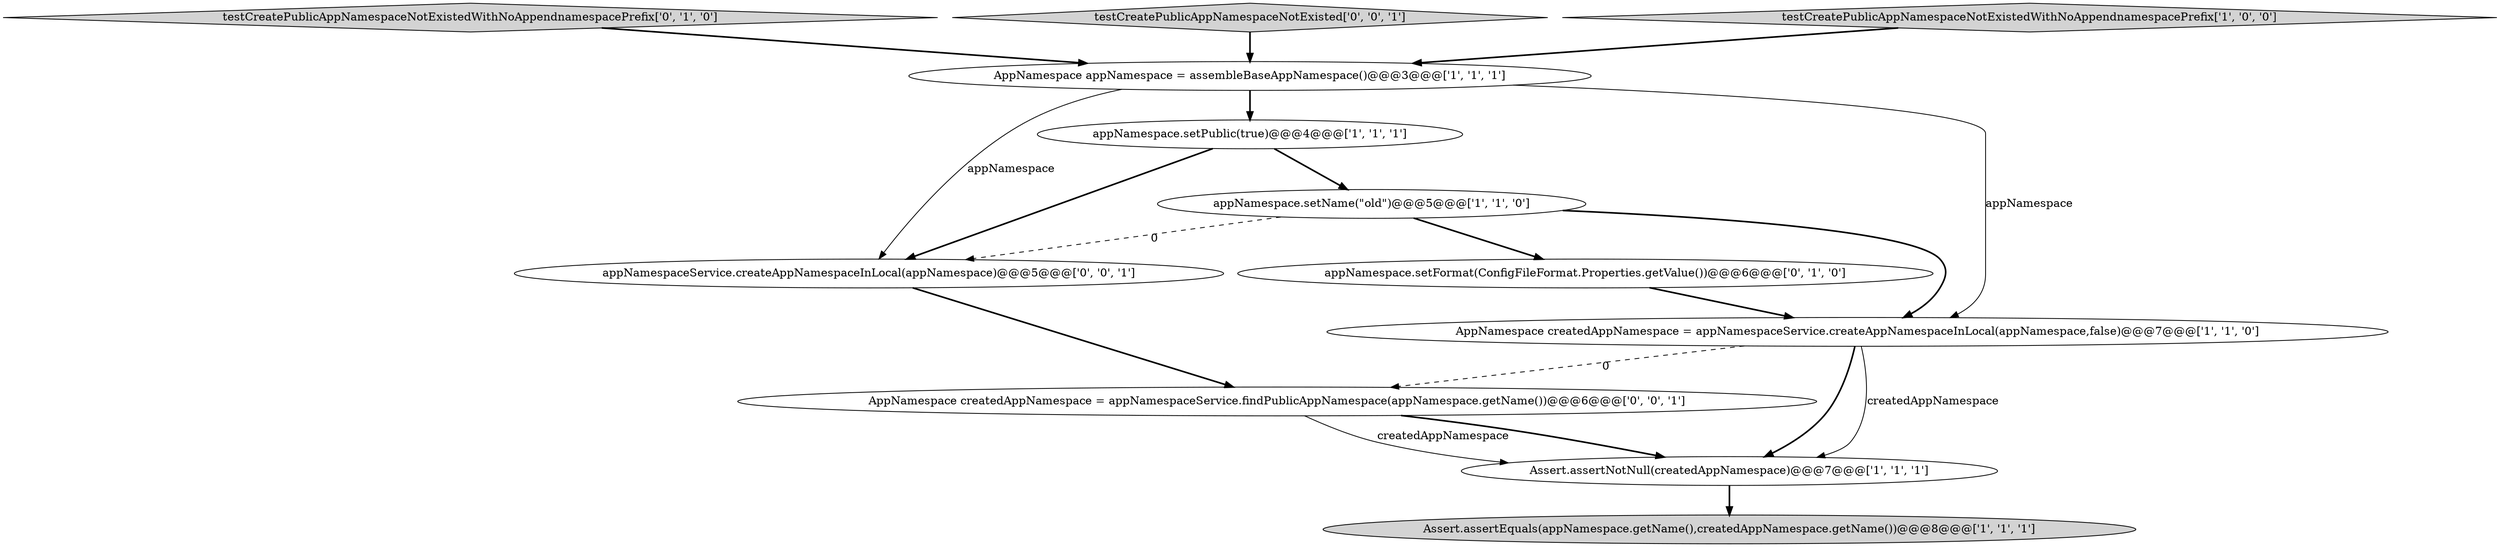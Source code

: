 digraph {
7 [style = filled, label = "testCreatePublicAppNamespaceNotExistedWithNoAppendnamespacePrefix['0', '1', '0']", fillcolor = lightgray, shape = diamond image = "AAA0AAABBB2BBB"];
9 [style = filled, label = "testCreatePublicAppNamespaceNotExisted['0', '0', '1']", fillcolor = lightgray, shape = diamond image = "AAA0AAABBB3BBB"];
10 [style = filled, label = "AppNamespace createdAppNamespace = appNamespaceService.findPublicAppNamespace(appNamespace.getName())@@@6@@@['0', '0', '1']", fillcolor = white, shape = ellipse image = "AAA0AAABBB3BBB"];
4 [style = filled, label = "testCreatePublicAppNamespaceNotExistedWithNoAppendnamespacePrefix['1', '0', '0']", fillcolor = lightgray, shape = diamond image = "AAA0AAABBB1BBB"];
8 [style = filled, label = "appNamespace.setFormat(ConfigFileFormat.Properties.getValue())@@@6@@@['0', '1', '0']", fillcolor = white, shape = ellipse image = "AAA1AAABBB2BBB"];
1 [style = filled, label = "Assert.assertNotNull(createdAppNamespace)@@@7@@@['1', '1', '1']", fillcolor = white, shape = ellipse image = "AAA0AAABBB1BBB"];
3 [style = filled, label = "Assert.assertEquals(appNamespace.getName(),createdAppNamespace.getName())@@@8@@@['1', '1', '1']", fillcolor = lightgray, shape = ellipse image = "AAA0AAABBB1BBB"];
5 [style = filled, label = "appNamespace.setPublic(true)@@@4@@@['1', '1', '1']", fillcolor = white, shape = ellipse image = "AAA0AAABBB1BBB"];
6 [style = filled, label = "AppNamespace createdAppNamespace = appNamespaceService.createAppNamespaceInLocal(appNamespace,false)@@@7@@@['1', '1', '0']", fillcolor = white, shape = ellipse image = "AAA0AAABBB1BBB"];
11 [style = filled, label = "appNamespaceService.createAppNamespaceInLocal(appNamespace)@@@5@@@['0', '0', '1']", fillcolor = white, shape = ellipse image = "AAA0AAABBB3BBB"];
0 [style = filled, label = "AppNamespace appNamespace = assembleBaseAppNamespace()@@@3@@@['1', '1', '1']", fillcolor = white, shape = ellipse image = "AAA0AAABBB1BBB"];
2 [style = filled, label = "appNamespace.setName(\"old\")@@@5@@@['1', '1', '0']", fillcolor = white, shape = ellipse image = "AAA0AAABBB1BBB"];
5->2 [style = bold, label=""];
2->6 [style = bold, label=""];
10->1 [style = bold, label=""];
0->6 [style = solid, label="appNamespace"];
1->3 [style = bold, label=""];
11->10 [style = bold, label=""];
2->11 [style = dashed, label="0"];
0->5 [style = bold, label=""];
10->1 [style = solid, label="createdAppNamespace"];
5->11 [style = bold, label=""];
8->6 [style = bold, label=""];
9->0 [style = bold, label=""];
0->11 [style = solid, label="appNamespace"];
6->1 [style = solid, label="createdAppNamespace"];
6->1 [style = bold, label=""];
7->0 [style = bold, label=""];
6->10 [style = dashed, label="0"];
4->0 [style = bold, label=""];
2->8 [style = bold, label=""];
}
